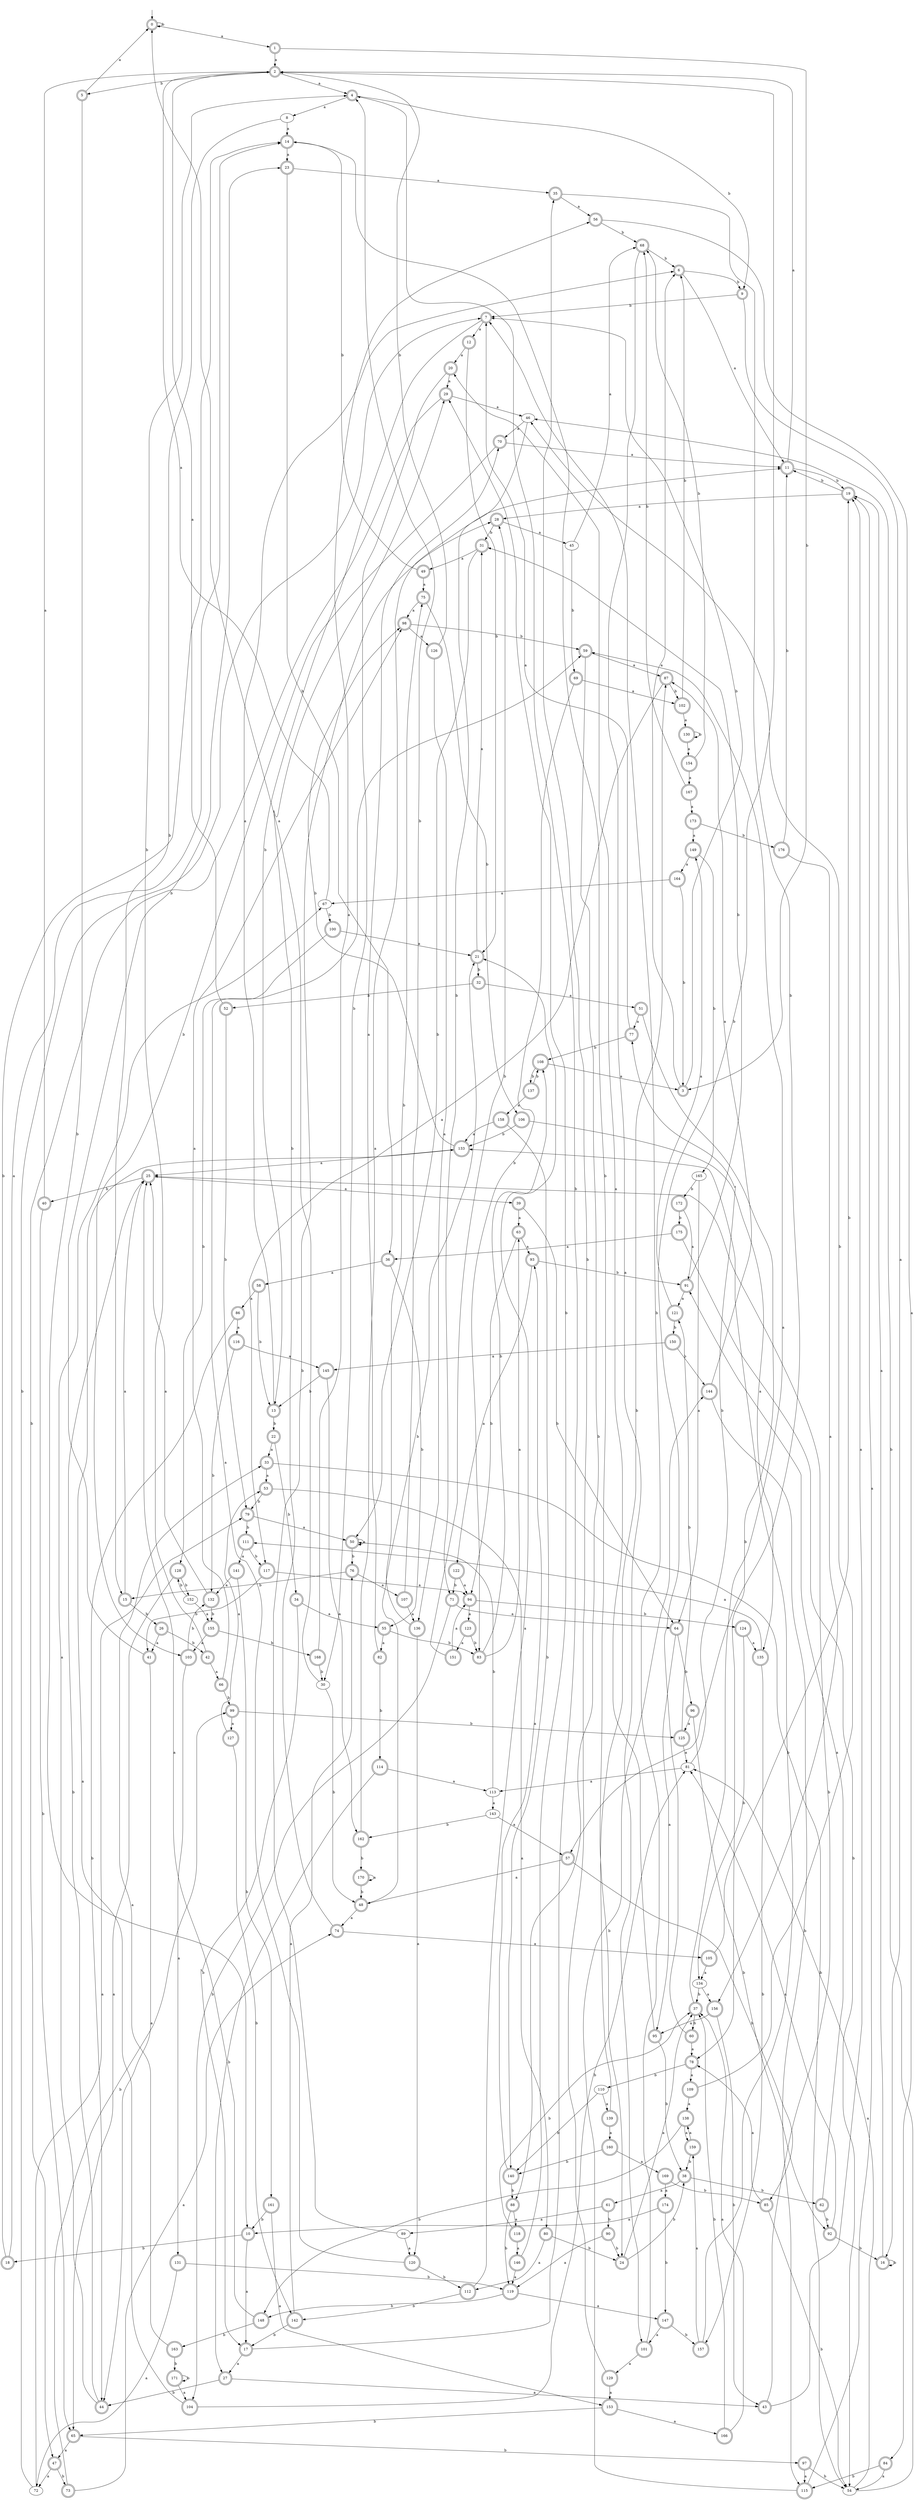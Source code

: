 digraph RandomDFA {
  __start0 [label="", shape=none];
  __start0 -> 0 [label=""];
  0 [shape=circle] [shape=doublecircle]
  0 -> 1 [label="a"]
  0 -> 0 [label="b"]
  1 [shape=doublecircle]
  1 -> 2 [label="a"]
  1 -> 3 [label="b"]
  2 [shape=doublecircle]
  2 -> 4 [label="a"]
  2 -> 5 [label="b"]
  3 [shape=doublecircle]
  3 -> 6 [label="a"]
  3 -> 7 [label="b"]
  4 [shape=doublecircle]
  4 -> 8 [label="a"]
  4 -> 9 [label="b"]
  5 [shape=doublecircle]
  5 -> 0 [label="a"]
  5 -> 10 [label="b"]
  6 [shape=doublecircle]
  6 -> 11 [label="a"]
  6 -> 9 [label="b"]
  7 [shape=doublecircle]
  7 -> 12 [label="a"]
  7 -> 13 [label="b"]
  8
  8 -> 14 [label="a"]
  8 -> 15 [label="b"]
  9 [shape=doublecircle]
  9 -> 16 [label="a"]
  9 -> 7 [label="b"]
  10 [shape=doublecircle]
  10 -> 17 [label="a"]
  10 -> 18 [label="b"]
  11 [shape=doublecircle]
  11 -> 2 [label="a"]
  11 -> 19 [label="b"]
  12 [shape=doublecircle]
  12 -> 20 [label="a"]
  12 -> 21 [label="b"]
  13 [shape=doublecircle]
  13 -> 6 [label="a"]
  13 -> 22 [label="b"]
  14 [shape=doublecircle]
  14 -> 23 [label="a"]
  14 -> 24 [label="b"]
  15 [shape=doublecircle]
  15 -> 25 [label="a"]
  15 -> 26 [label="b"]
  16 [shape=doublecircle]
  16 -> 19 [label="a"]
  16 -> 16 [label="b"]
  17 [shape=doublecircle]
  17 -> 27 [label="a"]
  17 -> 4 [label="b"]
  18 [shape=doublecircle]
  18 -> 14 [label="a"]
  18 -> 14 [label="b"]
  19 [shape=doublecircle]
  19 -> 28 [label="a"]
  19 -> 11 [label="b"]
  20 [shape=doublecircle]
  20 -> 29 [label="a"]
  20 -> 30 [label="b"]
  21 [shape=doublecircle]
  21 -> 31 [label="a"]
  21 -> 32 [label="b"]
  22 [shape=doublecircle]
  22 -> 33 [label="a"]
  22 -> 34 [label="b"]
  23 [shape=doublecircle]
  23 -> 35 [label="a"]
  23 -> 36 [label="b"]
  24 [shape=doublecircle]
  24 -> 37 [label="a"]
  24 -> 38 [label="b"]
  25 [shape=doublecircle]
  25 -> 39 [label="a"]
  25 -> 40 [label="b"]
  26 [shape=doublecircle]
  26 -> 41 [label="a"]
  26 -> 42 [label="b"]
  27 [shape=doublecircle]
  27 -> 43 [label="a"]
  27 -> 44 [label="b"]
  28 [shape=doublecircle]
  28 -> 45 [label="a"]
  28 -> 31 [label="b"]
  29 [shape=doublecircle]
  29 -> 46 [label="a"]
  29 -> 47 [label="b"]
  30
  30 -> 0 [label="a"]
  30 -> 48 [label="b"]
  31 [shape=doublecircle]
  31 -> 49 [label="a"]
  31 -> 50 [label="b"]
  32 [shape=doublecircle]
  32 -> 51 [label="a"]
  32 -> 52 [label="b"]
  33 [shape=doublecircle]
  33 -> 53 [label="a"]
  33 -> 54 [label="b"]
  34 [shape=doublecircle]
  34 -> 55 [label="a"]
  34 -> 17 [label="b"]
  35 [shape=doublecircle]
  35 -> 56 [label="a"]
  35 -> 57 [label="b"]
  36 [shape=doublecircle]
  36 -> 58 [label="a"]
  36 -> 55 [label="b"]
  37 [shape=doublecircle]
  37 -> 59 [label="a"]
  37 -> 60 [label="b"]
  38 [shape=doublecircle]
  38 -> 61 [label="a"]
  38 -> 62 [label="b"]
  39 [shape=doublecircle]
  39 -> 63 [label="a"]
  39 -> 64 [label="b"]
  40 [shape=doublecircle]
  40 -> 2 [label="a"]
  40 -> 65 [label="b"]
  41 [shape=doublecircle]
  41 -> 44 [label="a"]
  41 -> 23 [label="b"]
  42 [shape=doublecircle]
  42 -> 66 [label="a"]
  42 -> 4 [label="b"]
  43 [shape=doublecircle]
  43 -> 19 [label="a"]
  43 -> 25 [label="b"]
  44 [shape=doublecircle]
  44 -> 67 [label="a"]
  44 -> 25 [label="b"]
  45
  45 -> 68 [label="a"]
  45 -> 69 [label="b"]
  46
  46 -> 70 [label="a"]
  46 -> 71 [label="b"]
  47 [shape=doublecircle]
  47 -> 72 [label="a"]
  47 -> 73 [label="b"]
  48 [shape=doublecircle]
  48 -> 74 [label="a"]
  48 -> 21 [label="b"]
  49 [shape=doublecircle]
  49 -> 75 [label="a"]
  49 -> 14 [label="b"]
  50 [shape=doublecircle]
  50 -> 50 [label="a"]
  50 -> 76 [label="b"]
  51 [shape=doublecircle]
  51 -> 77 [label="a"]
  51 -> 78 [label="b"]
  52 [shape=doublecircle]
  52 -> 2 [label="a"]
  52 -> 79 [label="b"]
  53 [shape=doublecircle]
  53 -> 80 [label="a"]
  53 -> 79 [label="b"]
  54
  54 -> 81 [label="a"]
  54 -> 46 [label="b"]
  55 [shape=doublecircle]
  55 -> 82 [label="a"]
  55 -> 83 [label="b"]
  56 [shape=doublecircle]
  56 -> 84 [label="a"]
  56 -> 68 [label="b"]
  57 [shape=doublecircle]
  57 -> 48 [label="a"]
  57 -> 85 [label="b"]
  58 [shape=doublecircle]
  58 -> 86 [label="a"]
  58 -> 13 [label="b"]
  59 [shape=doublecircle]
  59 -> 87 [label="a"]
  59 -> 88 [label="b"]
  60 [shape=doublecircle]
  60 -> 78 [label="a"]
  60 -> 2 [label="b"]
  61 [shape=doublecircle]
  61 -> 89 [label="a"]
  61 -> 90 [label="b"]
  62 [shape=doublecircle]
  62 -> 91 [label="a"]
  62 -> 92 [label="b"]
  63 [shape=doublecircle]
  63 -> 93 [label="a"]
  63 -> 94 [label="b"]
  64 [shape=doublecircle]
  64 -> 95 [label="a"]
  64 -> 96 [label="b"]
  65 [shape=doublecircle]
  65 -> 47 [label="a"]
  65 -> 97 [label="b"]
  66 [shape=doublecircle]
  66 -> 98 [label="a"]
  66 -> 99 [label="b"]
  67
  67 -> 2 [label="a"]
  67 -> 100 [label="b"]
  68 [shape=doublecircle]
  68 -> 101 [label="a"]
  68 -> 6 [label="b"]
  69 [shape=doublecircle]
  69 -> 102 [label="a"]
  69 -> 83 [label="b"]
  70 [shape=doublecircle]
  70 -> 11 [label="a"]
  70 -> 103 [label="b"]
  71 [shape=doublecircle]
  71 -> 64 [label="a"]
  71 -> 104 [label="b"]
  72
  72 -> 79 [label="a"]
  72 -> 7 [label="b"]
  73 [shape=doublecircle]
  73 -> 74 [label="a"]
  73 -> 99 [label="b"]
  74 [shape=doublecircle]
  74 -> 105 [label="a"]
  74 -> 29 [label="b"]
  75 [shape=doublecircle]
  75 -> 98 [label="a"]
  75 -> 106 [label="b"]
  76 [shape=doublecircle]
  76 -> 107 [label="a"]
  76 -> 15 [label="b"]
  77 [shape=doublecircle]
  77 -> 7 [label="a"]
  77 -> 108 [label="b"]
  78 [shape=doublecircle]
  78 -> 109 [label="a"]
  78 -> 110 [label="b"]
  79 [shape=doublecircle]
  79 -> 50 [label="a"]
  79 -> 111 [label="b"]
  80 [shape=doublecircle]
  80 -> 112 [label="a"]
  80 -> 24 [label="b"]
  81
  81 -> 113 [label="a"]
  81 -> 77 [label="b"]
  82 [shape=doublecircle]
  82 -> 70 [label="a"]
  82 -> 114 [label="b"]
  83 [shape=doublecircle]
  83 -> 63 [label="a"]
  83 -> 108 [label="b"]
  84 [shape=doublecircle]
  84 -> 54 [label="a"]
  84 -> 115 [label="b"]
  85 [shape=doublecircle]
  85 -> 78 [label="a"]
  85 -> 54 [label="b"]
  86 [shape=doublecircle]
  86 -> 116 [label="a"]
  86 -> 44 [label="b"]
  87 [shape=doublecircle]
  87 -> 117 [label="a"]
  87 -> 102 [label="b"]
  88 [shape=doublecircle]
  88 -> 118 [label="a"]
  88 -> 119 [label="b"]
  89
  89 -> 120 [label="a"]
  89 -> 28 [label="b"]
  90 [shape=doublecircle]
  90 -> 119 [label="a"]
  90 -> 24 [label="b"]
  91 [shape=doublecircle]
  91 -> 121 [label="a"]
  91 -> 31 [label="b"]
  92 [shape=doublecircle]
  92 -> 81 [label="a"]
  92 -> 16 [label="b"]
  93 [shape=doublecircle]
  93 -> 122 [label="a"]
  93 -> 91 [label="b"]
  94 [shape=doublecircle]
  94 -> 123 [label="a"]
  94 -> 124 [label="b"]
  95 [shape=doublecircle]
  95 -> 20 [label="a"]
  95 -> 38 [label="b"]
  96 [shape=doublecircle]
  96 -> 125 [label="a"]
  96 -> 92 [label="b"]
  97 [shape=doublecircle]
  97 -> 115 [label="a"]
  97 -> 54 [label="b"]
  98 [shape=doublecircle]
  98 -> 126 [label="a"]
  98 -> 59 [label="b"]
  99 [shape=doublecircle]
  99 -> 127 [label="a"]
  99 -> 125 [label="b"]
  100 [shape=doublecircle]
  100 -> 21 [label="a"]
  100 -> 128 [label="b"]
  101 [shape=doublecircle]
  101 -> 129 [label="a"]
  101 -> 7 [label="b"]
  102 [shape=doublecircle]
  102 -> 130 [label="a"]
  102 -> 6 [label="b"]
  103 [shape=doublecircle]
  103 -> 131 [label="a"]
  103 -> 132 [label="b"]
  104 [shape=doublecircle]
  104 -> 133 [label="a"]
  104 -> 81 [label="b"]
  105 [shape=doublecircle]
  105 -> 134 [label="a"]
  105 -> 19 [label="b"]
  106 [shape=doublecircle]
  106 -> 135 [label="a"]
  106 -> 133 [label="b"]
  107 [shape=doublecircle]
  107 -> 136 [label="a"]
  107 -> 4 [label="b"]
  108 [shape=doublecircle]
  108 -> 3 [label="a"]
  108 -> 137 [label="b"]
  109 [shape=doublecircle]
  109 -> 138 [label="a"]
  109 -> 46 [label="b"]
  110
  110 -> 139 [label="a"]
  110 -> 140 [label="b"]
  111 [shape=doublecircle]
  111 -> 141 [label="a"]
  111 -> 117 [label="b"]
  112 [shape=doublecircle]
  112 -> 21 [label="a"]
  112 -> 142 [label="b"]
  113
  113 -> 143 [label="a"]
  113 -> 50 [label="b"]
  114 [shape=doublecircle]
  114 -> 113 [label="a"]
  114 -> 27 [label="b"]
  115 [shape=doublecircle]
  115 -> 19 [label="a"]
  115 -> 144 [label="b"]
  116 [shape=doublecircle]
  116 -> 145 [label="a"]
  116 -> 132 [label="b"]
  117 [shape=doublecircle]
  117 -> 94 [label="a"]
  117 -> 41 [label="b"]
  118 [shape=doublecircle]
  118 -> 146 [label="a"]
  118 -> 37 [label="b"]
  119 [shape=doublecircle]
  119 -> 147 [label="a"]
  119 -> 148 [label="b"]
  120 [shape=doublecircle]
  120 -> 59 [label="a"]
  120 -> 112 [label="b"]
  121 [shape=doublecircle]
  121 -> 149 [label="a"]
  121 -> 150 [label="b"]
  122 [shape=doublecircle]
  122 -> 94 [label="a"]
  122 -> 71 [label="b"]
  123 [shape=doublecircle]
  123 -> 151 [label="a"]
  123 -> 83 [label="b"]
  124 [shape=doublecircle]
  124 -> 135 [label="a"]
  124 -> 134 [label="b"]
  125 [shape=doublecircle]
  125 -> 81 [label="a"]
  125 -> 121 [label="b"]
  126 [shape=doublecircle]
  126 -> 136 [label="a"]
  126 -> 2 [label="b"]
  127 [shape=doublecircle]
  127 -> 53 [label="a"]
  127 -> 142 [label="b"]
  128 [shape=doublecircle]
  128 -> 65 [label="a"]
  128 -> 152 [label="b"]
  129 [shape=doublecircle]
  129 -> 153 [label="a"]
  129 -> 35 [label="b"]
  130 [shape=doublecircle]
  130 -> 154 [label="a"]
  130 -> 130 [label="b"]
  131 [shape=doublecircle]
  131 -> 72 [label="a"]
  131 -> 119 [label="b"]
  132 [shape=doublecircle]
  132 -> 25 [label="a"]
  132 -> 155 [label="b"]
  133 [shape=doublecircle]
  133 -> 25 [label="a"]
  133 -> 98 [label="b"]
  134
  134 -> 156 [label="a"]
  134 -> 37 [label="b"]
  135 [shape=doublecircle]
  135 -> 111 [label="a"]
  135 -> 157 [label="b"]
  136 [shape=doublecircle]
  136 -> 120 [label="a"]
  136 -> 75 [label="b"]
  137 [shape=doublecircle]
  137 -> 158 [label="a"]
  137 -> 108 [label="b"]
  138 [shape=doublecircle]
  138 -> 159 [label="a"]
  138 -> 148 [label="b"]
  139 [shape=doublecircle]
  139 -> 160 [label="a"]
  139 -> 87 [label="b"]
  140 [shape=doublecircle]
  140 -> 93 [label="a"]
  140 -> 88 [label="b"]
  141 [shape=doublecircle]
  141 -> 132 [label="a"]
  141 -> 161 [label="b"]
  142 [shape=doublecircle]
  142 -> 76 [label="a"]
  142 -> 17 [label="b"]
  143
  143 -> 57 [label="a"]
  143 -> 162 [label="b"]
  144 [shape=doublecircle]
  144 -> 87 [label="a"]
  144 -> 115 [label="b"]
  145 [shape=doublecircle]
  145 -> 162 [label="a"]
  145 -> 13 [label="b"]
  146 [shape=doublecircle]
  146 -> 119 [label="a"]
  146 -> 29 [label="b"]
  147 [shape=doublecircle]
  147 -> 101 [label="a"]
  147 -> 157 [label="b"]
  148 [shape=doublecircle]
  148 -> 25 [label="a"]
  148 -> 163 [label="b"]
  149 [shape=doublecircle]
  149 -> 164 [label="a"]
  149 -> 165 [label="b"]
  150 [shape=doublecircle]
  150 -> 145 [label="a"]
  150 -> 144 [label="b"]
  151 [shape=doublecircle]
  151 -> 94 [label="a"]
  151 -> 28 [label="b"]
  152
  152 -> 155 [label="a"]
  152 -> 128 [label="b"]
  153 [shape=doublecircle]
  153 -> 166 [label="a"]
  153 -> 65 [label="b"]
  154 [shape=doublecircle]
  154 -> 167 [label="a"]
  154 -> 68 [label="b"]
  155 [shape=doublecircle]
  155 -> 103 [label="a"]
  155 -> 168 [label="b"]
  156 [shape=doublecircle]
  156 -> 95 [label="a"]
  156 -> 43 [label="b"]
  157 [shape=doublecircle]
  157 -> 159 [label="a"]
  157 -> 133 [label="b"]
  158 [shape=doublecircle]
  158 -> 133 [label="a"]
  158 -> 140 [label="b"]
  159 [shape=doublecircle]
  159 -> 138 [label="a"]
  159 -> 38 [label="b"]
  160 [shape=doublecircle]
  160 -> 169 [label="a"]
  160 -> 140 [label="b"]
  161 [shape=doublecircle]
  161 -> 153 [label="a"]
  161 -> 10 [label="b"]
  162 [shape=doublecircle]
  162 -> 11 [label="a"]
  162 -> 170 [label="b"]
  163 [shape=doublecircle]
  163 -> 33 [label="a"]
  163 -> 171 [label="b"]
  164 [shape=doublecircle]
  164 -> 67 [label="a"]
  164 -> 3 [label="b"]
  165
  165 -> 64 [label="a"]
  165 -> 172 [label="b"]
  166 [shape=doublecircle]
  166 -> 37 [label="a"]
  166 -> 37 [label="b"]
  167 [shape=doublecircle]
  167 -> 173 [label="a"]
  167 -> 68 [label="b"]
  168 [shape=doublecircle]
  168 -> 56 [label="a"]
  168 -> 30 [label="b"]
  169 [shape=doublecircle]
  169 -> 174 [label="a"]
  169 -> 85 [label="b"]
  170 [shape=doublecircle]
  170 -> 170 [label="a"]
  170 -> 48 [label="b"]
  171 [shape=doublecircle]
  171 -> 104 [label="a"]
  171 -> 171 [label="b"]
  172 [shape=doublecircle]
  172 -> 91 [label="a"]
  172 -> 175 [label="b"]
  173 [shape=doublecircle]
  173 -> 149 [label="a"]
  173 -> 176 [label="b"]
  174 [shape=doublecircle]
  174 -> 10 [label="a"]
  174 -> 147 [label="b"]
  175 [shape=doublecircle]
  175 -> 36 [label="a"]
  175 -> 54 [label="b"]
  176 [shape=doublecircle]
  176 -> 156 [label="a"]
  176 -> 11 [label="b"]
}
